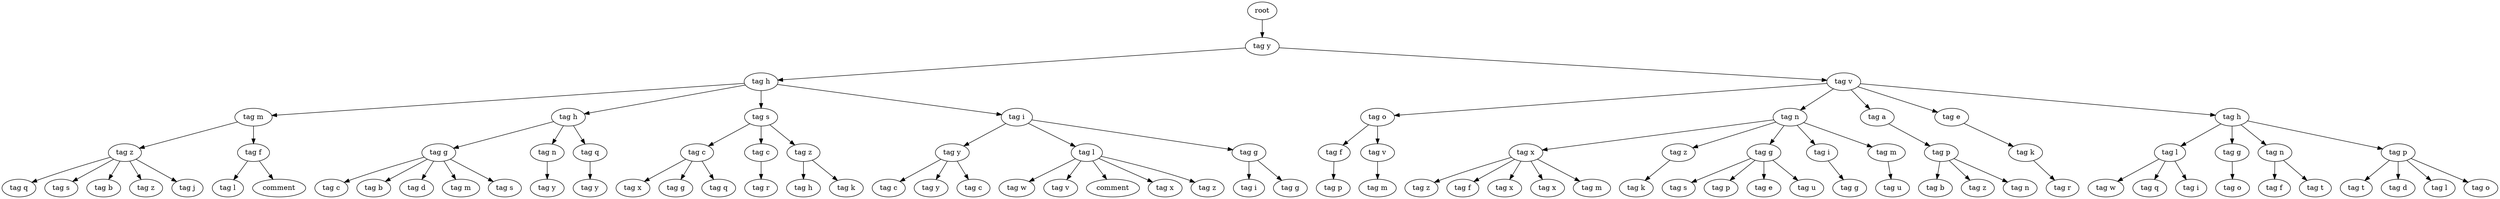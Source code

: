 digraph Tree{
0[label="root"];
0->00
00[label="tag y"];
00->000
000[label="tag h"];
000->0000
0000[label="tag m"];
0000->00000
00000[label="tag z"];
00000->000000
000000[label="tag q"];
00000->000001
000001[label="tag s"];
00000->000002
000002[label="tag b"];
00000->000003
000003[label="tag z"];
00000->000004
000004[label="tag j"];
0000->00001
00001[label="tag f"];
00001->000010
000010[label="tag l"];
00001->000011
000011[label="comment"];
000->0001
0001[label="tag h"];
0001->00010
00010[label="tag g"];
00010->000100
000100[label="tag c"];
00010->000101
000101[label="tag b"];
00010->000102
000102[label="tag d"];
00010->000103
000103[label="tag m"];
00010->000104
000104[label="tag s"];
0001->00011
00011[label="tag n"];
00011->000110
000110[label="tag y"];
0001->00012
00012[label="tag q"];
00012->000120
000120[label="tag y"];
000->0002
0002[label="tag s"];
0002->00020
00020[label="tag c"];
00020->000200
000200[label="tag x"];
00020->000201
000201[label="tag g"];
00020->000202
000202[label="tag q"];
0002->00021
00021[label="tag c"];
00021->000210
000210[label="tag r"];
0002->00022
00022[label="tag z"];
00022->000220
000220[label="tag h"];
00022->000221
000221[label="tag k"];
000->0003
0003[label="tag i"];
0003->00030
00030[label="tag y"];
00030->000300
000300[label="tag c"];
00030->000301
000301[label="tag y"];
00030->000302
000302[label="tag c"];
0003->00031
00031[label="tag l"];
00031->000310
000310[label="tag w"];
00031->000311
000311[label="tag v"];
00031->000312
000312[label="comment"];
00031->000313
000313[label="tag x"];
00031->000314
000314[label="tag z"];
0003->00032
00032[label="tag g"];
00032->000320
000320[label="tag i"];
00032->000321
000321[label="tag g"];
00->001
001[label="tag v"];
001->0010
0010[label="tag o"];
0010->00100
00100[label="tag f"];
00100->001000
001000[label="tag p"];
0010->00101
00101[label="tag v"];
00101->001010
001010[label="tag m"];
001->0011
0011[label="tag n"];
0011->00110
00110[label="tag x"];
00110->001100
001100[label="tag z"];
00110->001101
001101[label="tag f"];
00110->001102
001102[label="tag x"];
00110->001103
001103[label="tag x"];
00110->001104
001104[label="tag m"];
0011->00111
00111[label="tag z"];
00111->001110
001110[label="tag k"];
0011->00112
00112[label="tag g"];
00112->001120
001120[label="tag s"];
00112->001121
001121[label="tag p"];
00112->001122
001122[label="tag e"];
00112->001123
001123[label="tag u"];
0011->00113
00113[label="tag i"];
00113->001130
001130[label="tag g"];
0011->00114
00114[label="tag m"];
00114->001140
001140[label="tag u"];
001->0012
0012[label="tag a"];
0012->00120
00120[label="tag p"];
00120->001200
001200[label="tag b"];
00120->001201
001201[label="tag z"];
00120->001202
001202[label="tag n"];
001->0013
0013[label="tag e"];
0013->00130
00130[label="tag k"];
00130->001300
001300[label="tag r"];
001->0014
0014[label="tag h"];
0014->00140
00140[label="tag l"];
00140->001400
001400[label="tag w"];
00140->001401
001401[label="tag q"];
00140->001402
001402[label="tag i"];
0014->00141
00141[label="tag g"];
00141->001410
001410[label="tag o"];
0014->00142
00142[label="tag n"];
00142->001420
001420[label="tag f"];
00142->001421
001421[label="tag t"];
0014->00143
00143[label="tag p"];
00143->001430
001430[label="tag t"];
00143->001431
001431[label="tag d"];
00143->001432
001432[label="tag l"];
00143->001433
001433[label="tag o"];
}
